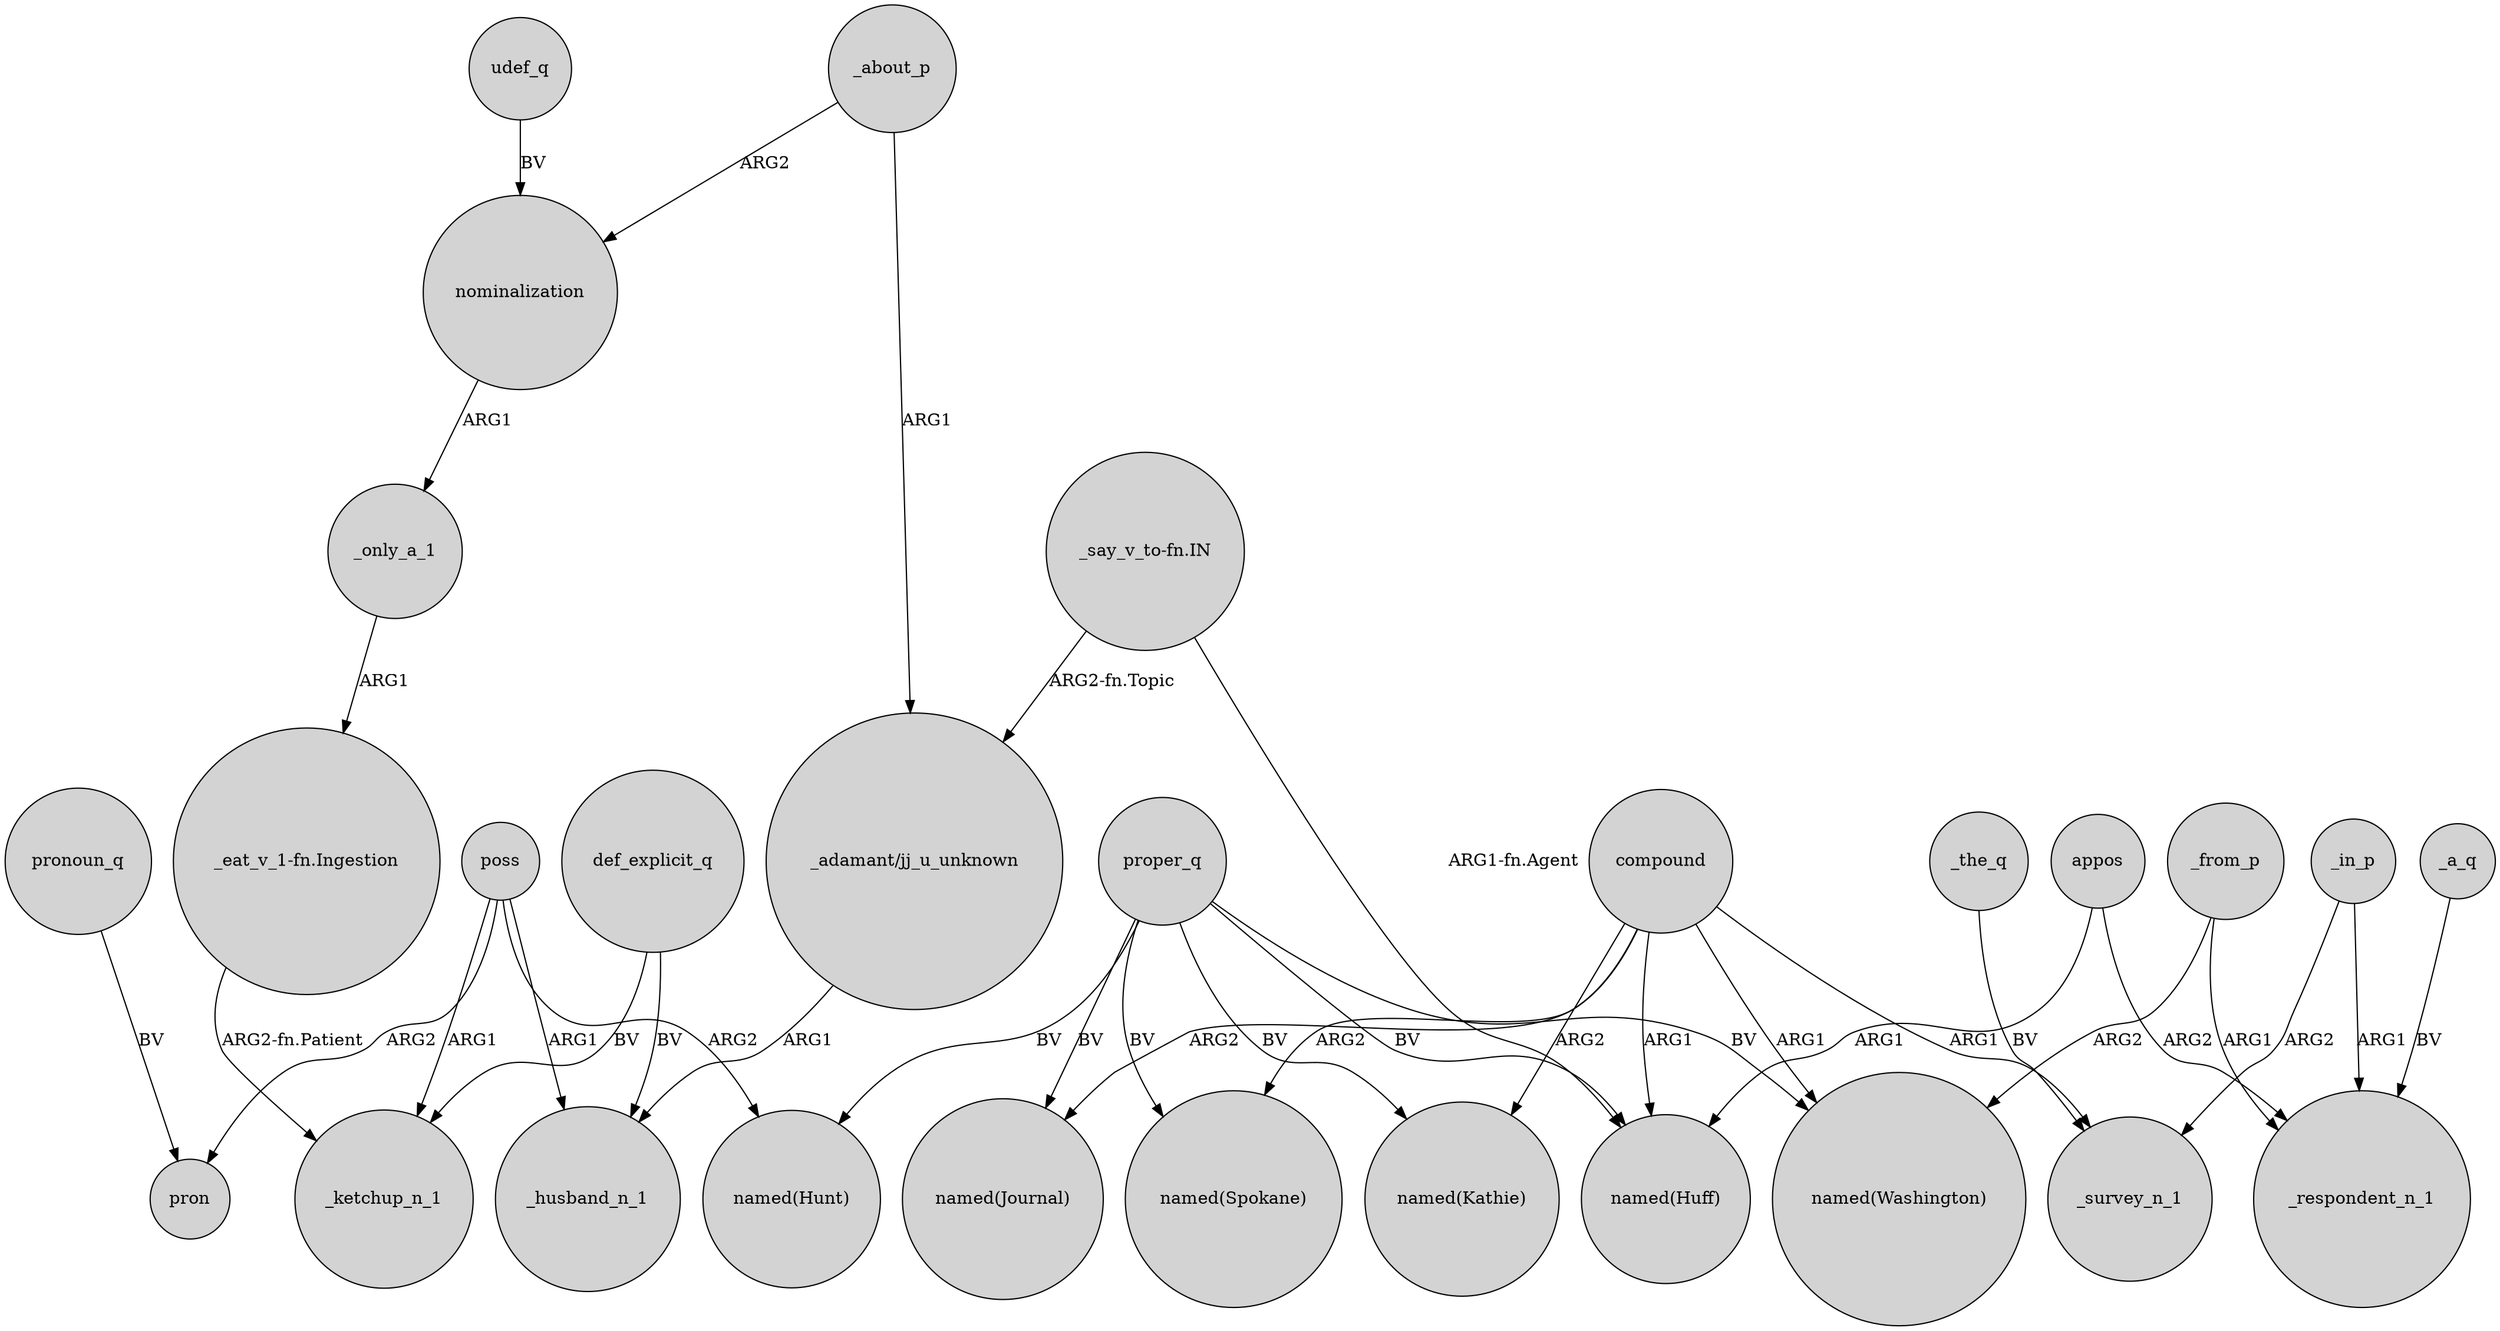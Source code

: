 digraph {
	node [shape=circle style=filled]
	def_explicit_q -> _ketchup_n_1 [label=BV]
	proper_q -> "named(Spokane)" [label=BV]
	poss -> pron [label=ARG2]
	poss -> _husband_n_1 [label=ARG1]
	_a_q -> _respondent_n_1 [label=BV]
	proper_q -> "named(Kathie)" [label=BV]
	_about_p -> nominalization [label=ARG2]
	_only_a_1 -> "_eat_v_1-fn.Ingestion" [label=ARG1]
	appos -> _respondent_n_1 [label=ARG2]
	compound -> _survey_n_1 [label=ARG1]
	def_explicit_q -> _husband_n_1 [label=BV]
	_about_p -> "_adamant/jj_u_unknown" [label=ARG1]
	proper_q -> "named(Washington)" [label=BV]
	"_say_v_to-fn.IN" -> "named(Huff)" [label="ARG1-fn.Agent"]
	compound -> "named(Spokane)" [label=ARG2]
	"_say_v_to-fn.IN" -> "_adamant/jj_u_unknown" [label="ARG2-fn.Topic"]
	_the_q -> _survey_n_1 [label=BV]
	poss -> "named(Hunt)" [label=ARG2]
	pronoun_q -> pron [label=BV]
	_in_p -> _survey_n_1 [label=ARG2]
	compound -> "named(Kathie)" [label=ARG2]
	proper_q -> "named(Huff)" [label=BV]
	"_adamant/jj_u_unknown" -> _husband_n_1 [label=ARG1]
	udef_q -> nominalization [label=BV]
	poss -> _ketchup_n_1 [label=ARG1]
	compound -> "named(Journal)" [label=ARG2]
	compound -> "named(Huff)" [label=ARG1]
	_in_p -> _respondent_n_1 [label=ARG1]
	compound -> "named(Washington)" [label=ARG1]
	"_eat_v_1-fn.Ingestion" -> _ketchup_n_1 [label="ARG2-fn.Patient"]
	proper_q -> "named(Hunt)" [label=BV]
	proper_q -> "named(Journal)" [label=BV]
	appos -> "named(Huff)" [label=ARG1]
	nominalization -> _only_a_1 [label=ARG1]
	_from_p -> "named(Washington)" [label=ARG2]
	_from_p -> _respondent_n_1 [label=ARG1]
}
